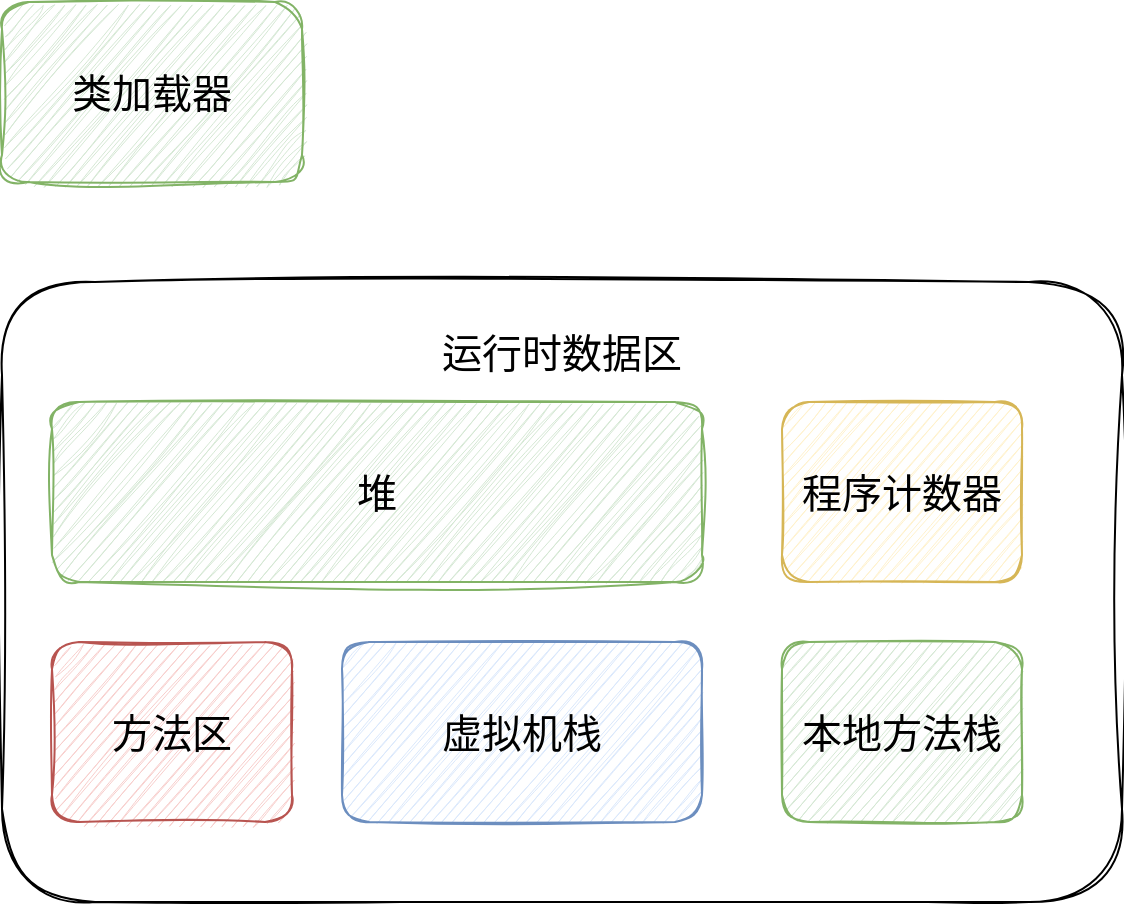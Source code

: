 <mxfile version="20.8.22" type="github">
  <diagram name="第 1 页" id="oInPe3MI26uBsckDQsy-">
    <mxGraphModel dx="954" dy="616" grid="1" gridSize="10" guides="1" tooltips="1" connect="1" arrows="1" fold="1" page="1" pageScale="1" pageWidth="827" pageHeight="1169" math="0" shadow="0">
      <root>
        <mxCell id="0" />
        <mxCell id="1" parent="0" />
        <mxCell id="OztaiHVoQztljuxzm43e-2" value="类加载器" style="rounded=1;whiteSpace=wrap;html=1;fillColor=#d5e8d4;strokeColor=#82b366;sketch=1;curveFitting=1;jiggle=2;fontSize=20;" vertex="1" parent="1">
          <mxGeometry x="100" y="120" width="150" height="90" as="geometry" />
        </mxCell>
        <mxCell id="OztaiHVoQztljuxzm43e-5" value="" style="rounded=1;whiteSpace=wrap;html=1;sketch=1;curveFitting=1;jiggle=2;fontSize=20;" vertex="1" parent="1">
          <mxGeometry x="100" y="260" width="560" height="310" as="geometry" />
        </mxCell>
        <mxCell id="OztaiHVoQztljuxzm43e-6" value="运行时数据区" style="text;html=1;strokeColor=none;fillColor=none;align=center;verticalAlign=middle;whiteSpace=wrap;rounded=1;fontSize=20;" vertex="1" parent="1">
          <mxGeometry x="285" y="280" width="190" height="30" as="geometry" />
        </mxCell>
        <mxCell id="OztaiHVoQztljuxzm43e-8" value="堆" style="rounded=1;whiteSpace=wrap;html=1;fillColor=#d5e8d4;strokeColor=#82b366;sketch=1;curveFitting=1;jiggle=2;fontSize=20;" vertex="1" parent="1">
          <mxGeometry x="125" y="320" width="325" height="90" as="geometry" />
        </mxCell>
        <mxCell id="OztaiHVoQztljuxzm43e-9" value="程序计数器" style="rounded=1;whiteSpace=wrap;html=1;sketch=1;fontSize=20;fillColor=#fff2cc;strokeColor=#d6b656;" vertex="1" parent="1">
          <mxGeometry x="490" y="320" width="120" height="90" as="geometry" />
        </mxCell>
        <mxCell id="OztaiHVoQztljuxzm43e-10" value="方法区" style="rounded=1;whiteSpace=wrap;html=1;sketch=1;fontSize=20;fillColor=#f8cecc;strokeColor=#b85450;" vertex="1" parent="1">
          <mxGeometry x="125" y="440" width="120" height="90" as="geometry" />
        </mxCell>
        <mxCell id="OztaiHVoQztljuxzm43e-11" value="虚拟机栈" style="rounded=1;whiteSpace=wrap;html=1;sketch=1;fontSize=20;fillColor=#dae8fc;strokeColor=#6c8ebf;" vertex="1" parent="1">
          <mxGeometry x="270" y="440" width="180" height="90" as="geometry" />
        </mxCell>
        <mxCell id="OztaiHVoQztljuxzm43e-12" value="本地方法栈" style="rounded=1;whiteSpace=wrap;html=1;sketch=1;fontSize=20;fillColor=#d5e8d4;strokeColor=#82b366;shadow=0;glass=0;" vertex="1" parent="1">
          <mxGeometry x="490" y="440" width="120" height="90" as="geometry" />
        </mxCell>
      </root>
    </mxGraphModel>
  </diagram>
</mxfile>
